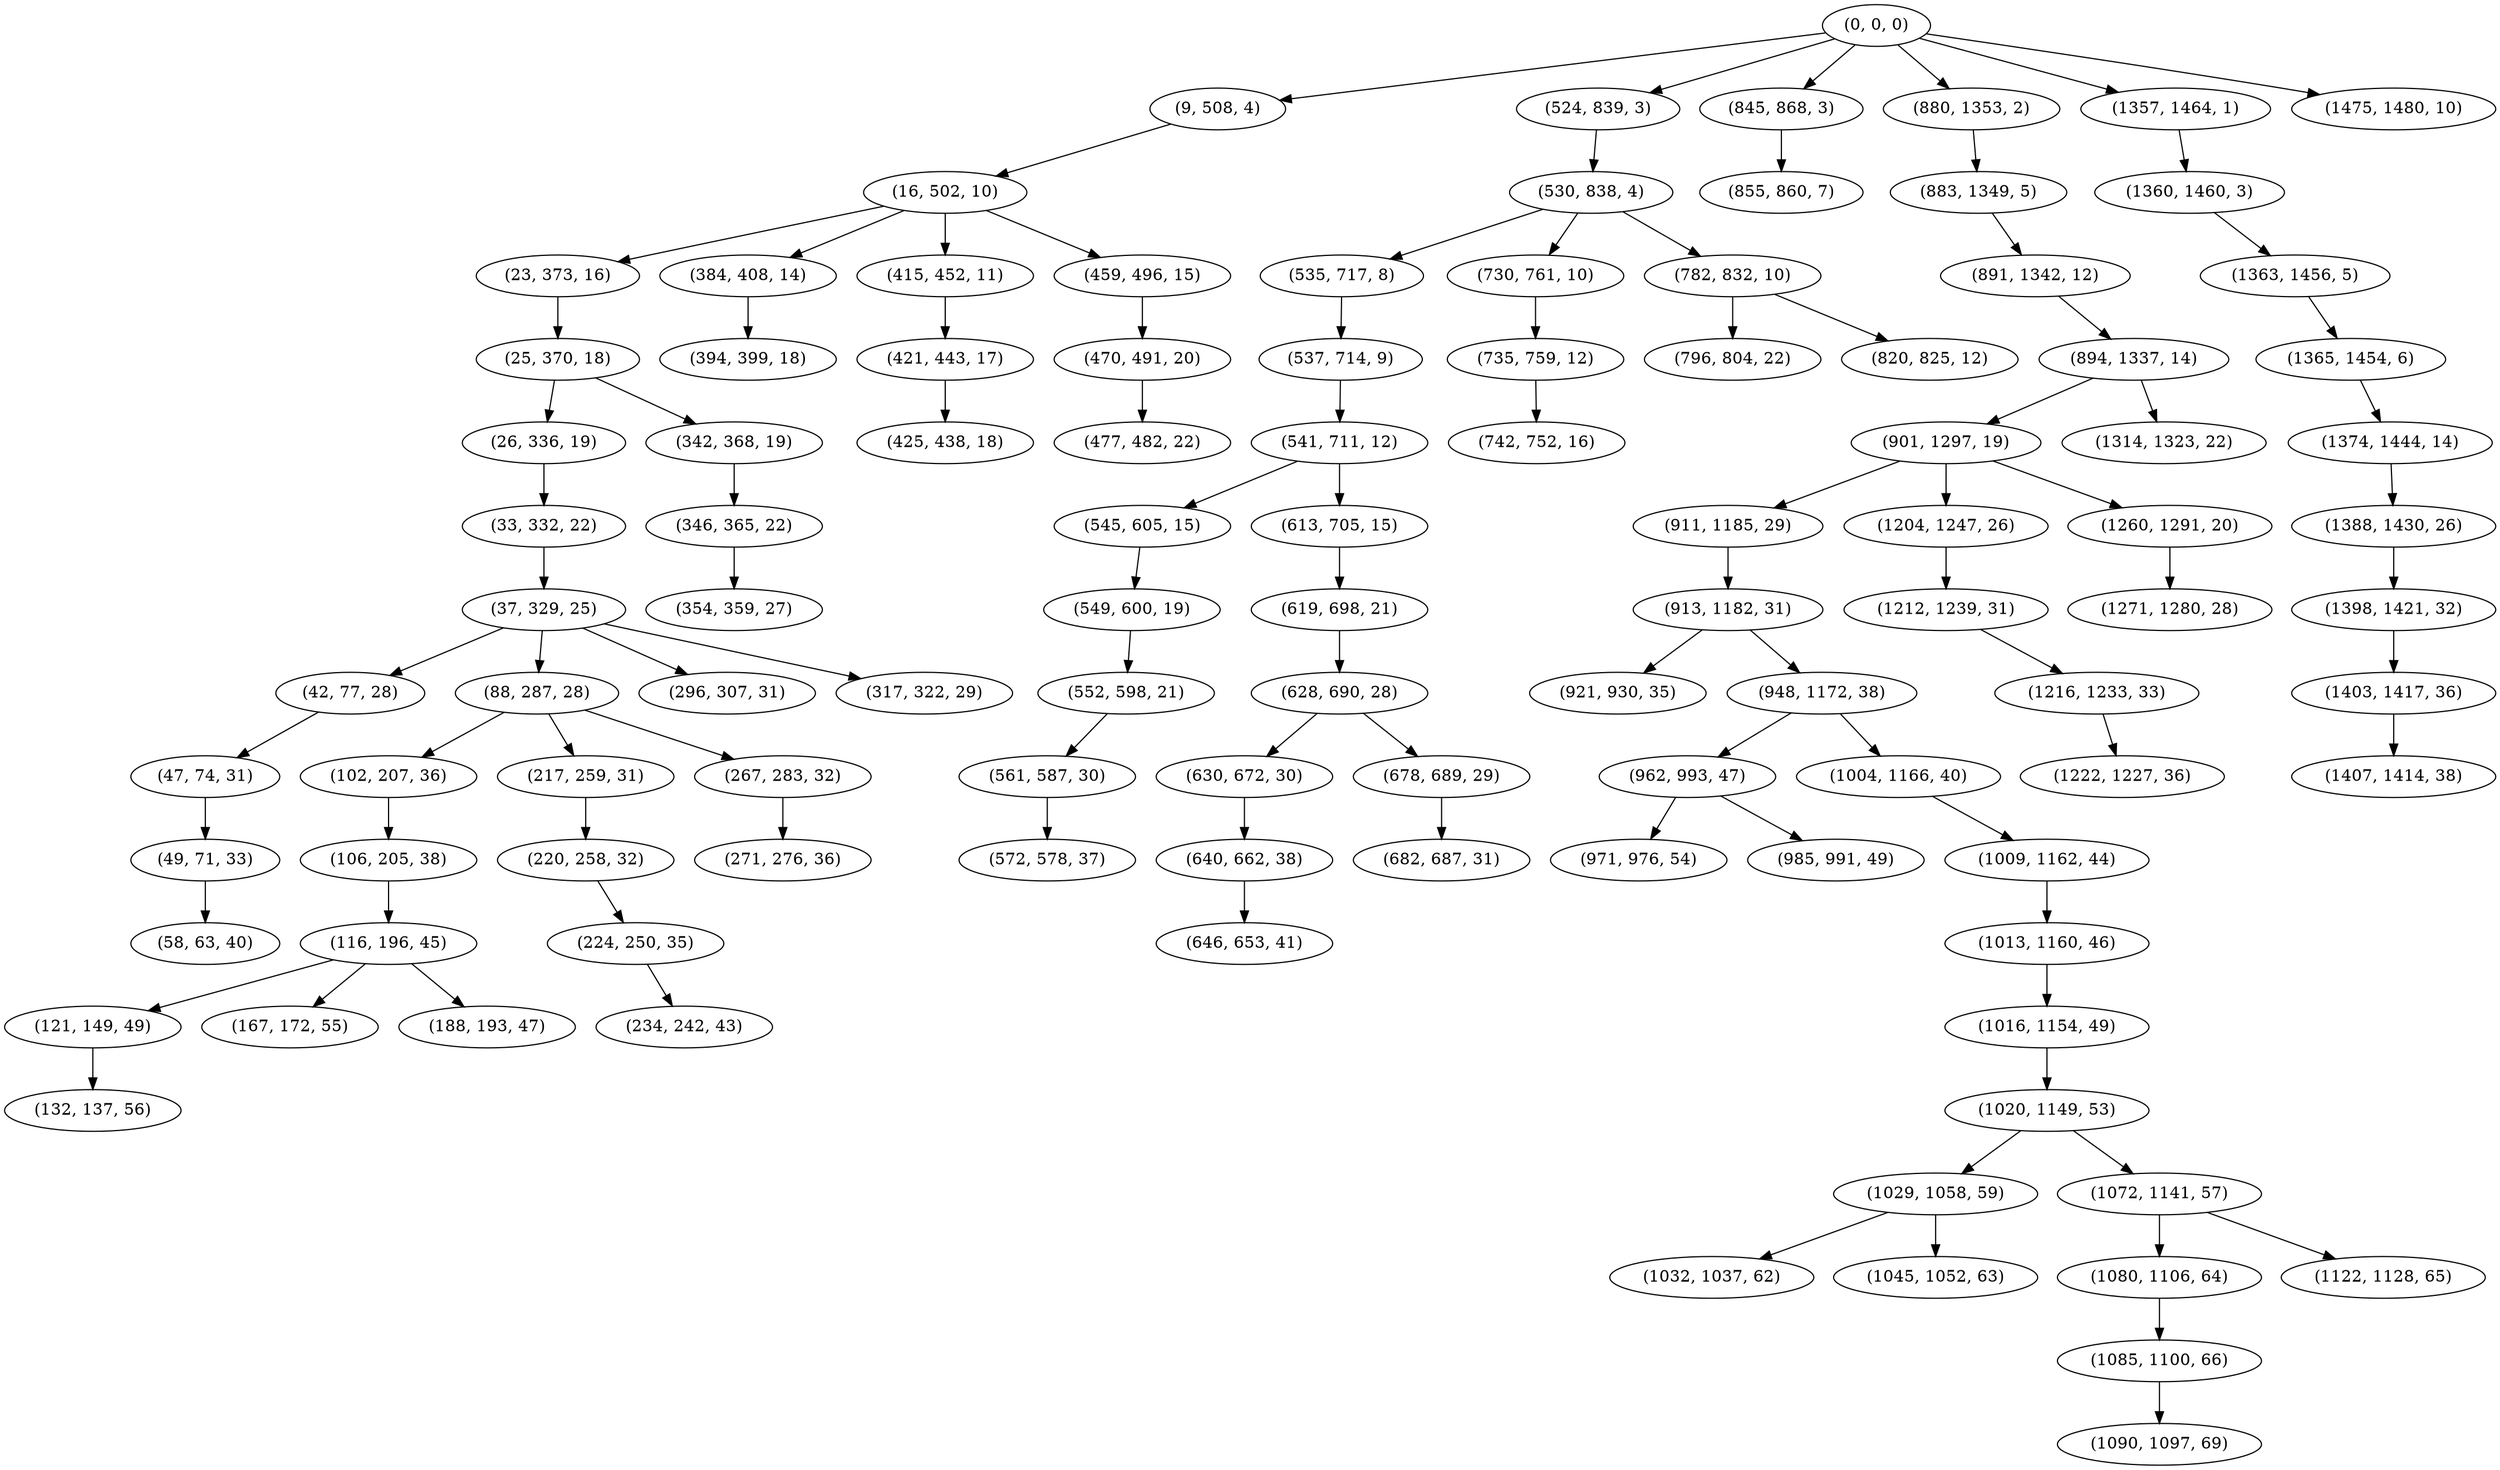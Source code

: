 digraph tree {
    "(0, 0, 0)";
    "(9, 508, 4)";
    "(16, 502, 10)";
    "(23, 373, 16)";
    "(25, 370, 18)";
    "(26, 336, 19)";
    "(33, 332, 22)";
    "(37, 329, 25)";
    "(42, 77, 28)";
    "(47, 74, 31)";
    "(49, 71, 33)";
    "(58, 63, 40)";
    "(88, 287, 28)";
    "(102, 207, 36)";
    "(106, 205, 38)";
    "(116, 196, 45)";
    "(121, 149, 49)";
    "(132, 137, 56)";
    "(167, 172, 55)";
    "(188, 193, 47)";
    "(217, 259, 31)";
    "(220, 258, 32)";
    "(224, 250, 35)";
    "(234, 242, 43)";
    "(267, 283, 32)";
    "(271, 276, 36)";
    "(296, 307, 31)";
    "(317, 322, 29)";
    "(342, 368, 19)";
    "(346, 365, 22)";
    "(354, 359, 27)";
    "(384, 408, 14)";
    "(394, 399, 18)";
    "(415, 452, 11)";
    "(421, 443, 17)";
    "(425, 438, 18)";
    "(459, 496, 15)";
    "(470, 491, 20)";
    "(477, 482, 22)";
    "(524, 839, 3)";
    "(530, 838, 4)";
    "(535, 717, 8)";
    "(537, 714, 9)";
    "(541, 711, 12)";
    "(545, 605, 15)";
    "(549, 600, 19)";
    "(552, 598, 21)";
    "(561, 587, 30)";
    "(572, 578, 37)";
    "(613, 705, 15)";
    "(619, 698, 21)";
    "(628, 690, 28)";
    "(630, 672, 30)";
    "(640, 662, 38)";
    "(646, 653, 41)";
    "(678, 689, 29)";
    "(682, 687, 31)";
    "(730, 761, 10)";
    "(735, 759, 12)";
    "(742, 752, 16)";
    "(782, 832, 10)";
    "(796, 804, 22)";
    "(820, 825, 12)";
    "(845, 868, 3)";
    "(855, 860, 7)";
    "(880, 1353, 2)";
    "(883, 1349, 5)";
    "(891, 1342, 12)";
    "(894, 1337, 14)";
    "(901, 1297, 19)";
    "(911, 1185, 29)";
    "(913, 1182, 31)";
    "(921, 930, 35)";
    "(948, 1172, 38)";
    "(962, 993, 47)";
    "(971, 976, 54)";
    "(985, 991, 49)";
    "(1004, 1166, 40)";
    "(1009, 1162, 44)";
    "(1013, 1160, 46)";
    "(1016, 1154, 49)";
    "(1020, 1149, 53)";
    "(1029, 1058, 59)";
    "(1032, 1037, 62)";
    "(1045, 1052, 63)";
    "(1072, 1141, 57)";
    "(1080, 1106, 64)";
    "(1085, 1100, 66)";
    "(1090, 1097, 69)";
    "(1122, 1128, 65)";
    "(1204, 1247, 26)";
    "(1212, 1239, 31)";
    "(1216, 1233, 33)";
    "(1222, 1227, 36)";
    "(1260, 1291, 20)";
    "(1271, 1280, 28)";
    "(1314, 1323, 22)";
    "(1357, 1464, 1)";
    "(1360, 1460, 3)";
    "(1363, 1456, 5)";
    "(1365, 1454, 6)";
    "(1374, 1444, 14)";
    "(1388, 1430, 26)";
    "(1398, 1421, 32)";
    "(1403, 1417, 36)";
    "(1407, 1414, 38)";
    "(1475, 1480, 10)";
    "(0, 0, 0)" -> "(9, 508, 4)";
    "(0, 0, 0)" -> "(524, 839, 3)";
    "(0, 0, 0)" -> "(845, 868, 3)";
    "(0, 0, 0)" -> "(880, 1353, 2)";
    "(0, 0, 0)" -> "(1357, 1464, 1)";
    "(0, 0, 0)" -> "(1475, 1480, 10)";
    "(9, 508, 4)" -> "(16, 502, 10)";
    "(16, 502, 10)" -> "(23, 373, 16)";
    "(16, 502, 10)" -> "(384, 408, 14)";
    "(16, 502, 10)" -> "(415, 452, 11)";
    "(16, 502, 10)" -> "(459, 496, 15)";
    "(23, 373, 16)" -> "(25, 370, 18)";
    "(25, 370, 18)" -> "(26, 336, 19)";
    "(25, 370, 18)" -> "(342, 368, 19)";
    "(26, 336, 19)" -> "(33, 332, 22)";
    "(33, 332, 22)" -> "(37, 329, 25)";
    "(37, 329, 25)" -> "(42, 77, 28)";
    "(37, 329, 25)" -> "(88, 287, 28)";
    "(37, 329, 25)" -> "(296, 307, 31)";
    "(37, 329, 25)" -> "(317, 322, 29)";
    "(42, 77, 28)" -> "(47, 74, 31)";
    "(47, 74, 31)" -> "(49, 71, 33)";
    "(49, 71, 33)" -> "(58, 63, 40)";
    "(88, 287, 28)" -> "(102, 207, 36)";
    "(88, 287, 28)" -> "(217, 259, 31)";
    "(88, 287, 28)" -> "(267, 283, 32)";
    "(102, 207, 36)" -> "(106, 205, 38)";
    "(106, 205, 38)" -> "(116, 196, 45)";
    "(116, 196, 45)" -> "(121, 149, 49)";
    "(116, 196, 45)" -> "(167, 172, 55)";
    "(116, 196, 45)" -> "(188, 193, 47)";
    "(121, 149, 49)" -> "(132, 137, 56)";
    "(217, 259, 31)" -> "(220, 258, 32)";
    "(220, 258, 32)" -> "(224, 250, 35)";
    "(224, 250, 35)" -> "(234, 242, 43)";
    "(267, 283, 32)" -> "(271, 276, 36)";
    "(342, 368, 19)" -> "(346, 365, 22)";
    "(346, 365, 22)" -> "(354, 359, 27)";
    "(384, 408, 14)" -> "(394, 399, 18)";
    "(415, 452, 11)" -> "(421, 443, 17)";
    "(421, 443, 17)" -> "(425, 438, 18)";
    "(459, 496, 15)" -> "(470, 491, 20)";
    "(470, 491, 20)" -> "(477, 482, 22)";
    "(524, 839, 3)" -> "(530, 838, 4)";
    "(530, 838, 4)" -> "(535, 717, 8)";
    "(530, 838, 4)" -> "(730, 761, 10)";
    "(530, 838, 4)" -> "(782, 832, 10)";
    "(535, 717, 8)" -> "(537, 714, 9)";
    "(537, 714, 9)" -> "(541, 711, 12)";
    "(541, 711, 12)" -> "(545, 605, 15)";
    "(541, 711, 12)" -> "(613, 705, 15)";
    "(545, 605, 15)" -> "(549, 600, 19)";
    "(549, 600, 19)" -> "(552, 598, 21)";
    "(552, 598, 21)" -> "(561, 587, 30)";
    "(561, 587, 30)" -> "(572, 578, 37)";
    "(613, 705, 15)" -> "(619, 698, 21)";
    "(619, 698, 21)" -> "(628, 690, 28)";
    "(628, 690, 28)" -> "(630, 672, 30)";
    "(628, 690, 28)" -> "(678, 689, 29)";
    "(630, 672, 30)" -> "(640, 662, 38)";
    "(640, 662, 38)" -> "(646, 653, 41)";
    "(678, 689, 29)" -> "(682, 687, 31)";
    "(730, 761, 10)" -> "(735, 759, 12)";
    "(735, 759, 12)" -> "(742, 752, 16)";
    "(782, 832, 10)" -> "(796, 804, 22)";
    "(782, 832, 10)" -> "(820, 825, 12)";
    "(845, 868, 3)" -> "(855, 860, 7)";
    "(880, 1353, 2)" -> "(883, 1349, 5)";
    "(883, 1349, 5)" -> "(891, 1342, 12)";
    "(891, 1342, 12)" -> "(894, 1337, 14)";
    "(894, 1337, 14)" -> "(901, 1297, 19)";
    "(894, 1337, 14)" -> "(1314, 1323, 22)";
    "(901, 1297, 19)" -> "(911, 1185, 29)";
    "(901, 1297, 19)" -> "(1204, 1247, 26)";
    "(901, 1297, 19)" -> "(1260, 1291, 20)";
    "(911, 1185, 29)" -> "(913, 1182, 31)";
    "(913, 1182, 31)" -> "(921, 930, 35)";
    "(913, 1182, 31)" -> "(948, 1172, 38)";
    "(948, 1172, 38)" -> "(962, 993, 47)";
    "(948, 1172, 38)" -> "(1004, 1166, 40)";
    "(962, 993, 47)" -> "(971, 976, 54)";
    "(962, 993, 47)" -> "(985, 991, 49)";
    "(1004, 1166, 40)" -> "(1009, 1162, 44)";
    "(1009, 1162, 44)" -> "(1013, 1160, 46)";
    "(1013, 1160, 46)" -> "(1016, 1154, 49)";
    "(1016, 1154, 49)" -> "(1020, 1149, 53)";
    "(1020, 1149, 53)" -> "(1029, 1058, 59)";
    "(1020, 1149, 53)" -> "(1072, 1141, 57)";
    "(1029, 1058, 59)" -> "(1032, 1037, 62)";
    "(1029, 1058, 59)" -> "(1045, 1052, 63)";
    "(1072, 1141, 57)" -> "(1080, 1106, 64)";
    "(1072, 1141, 57)" -> "(1122, 1128, 65)";
    "(1080, 1106, 64)" -> "(1085, 1100, 66)";
    "(1085, 1100, 66)" -> "(1090, 1097, 69)";
    "(1204, 1247, 26)" -> "(1212, 1239, 31)";
    "(1212, 1239, 31)" -> "(1216, 1233, 33)";
    "(1216, 1233, 33)" -> "(1222, 1227, 36)";
    "(1260, 1291, 20)" -> "(1271, 1280, 28)";
    "(1357, 1464, 1)" -> "(1360, 1460, 3)";
    "(1360, 1460, 3)" -> "(1363, 1456, 5)";
    "(1363, 1456, 5)" -> "(1365, 1454, 6)";
    "(1365, 1454, 6)" -> "(1374, 1444, 14)";
    "(1374, 1444, 14)" -> "(1388, 1430, 26)";
    "(1388, 1430, 26)" -> "(1398, 1421, 32)";
    "(1398, 1421, 32)" -> "(1403, 1417, 36)";
    "(1403, 1417, 36)" -> "(1407, 1414, 38)";
}
